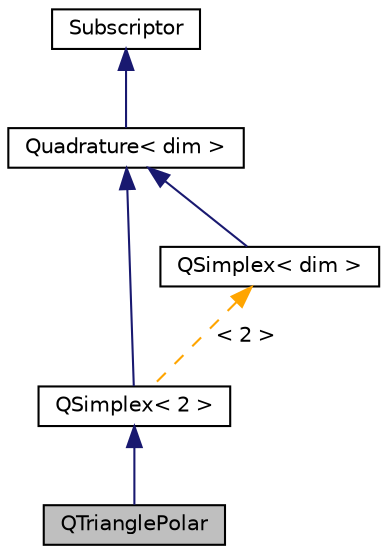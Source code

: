 digraph "QTrianglePolar"
{
 // LATEX_PDF_SIZE
  edge [fontname="Helvetica",fontsize="10",labelfontname="Helvetica",labelfontsize="10"];
  node [fontname="Helvetica",fontsize="10",shape=record];
  Node1 [label="QTrianglePolar",height=0.2,width=0.4,color="black", fillcolor="grey75", style="filled", fontcolor="black",tooltip=" "];
  Node2 -> Node1 [dir="back",color="midnightblue",fontsize="10",style="solid",fontname="Helvetica"];
  Node2 [label="QSimplex\< 2 \>",height=0.2,width=0.4,color="black", fillcolor="white", style="filled",URL="$classQSimplex.html",tooltip=" "];
  Node3 -> Node2 [dir="back",color="midnightblue",fontsize="10",style="solid",fontname="Helvetica"];
  Node3 [label="Quadrature\< dim \>",height=0.2,width=0.4,color="black", fillcolor="white", style="filled",URL="$classQuadrature.html",tooltip=" "];
  Node4 -> Node3 [dir="back",color="midnightblue",fontsize="10",style="solid",fontname="Helvetica"];
  Node4 [label="Subscriptor",height=0.2,width=0.4,color="black", fillcolor="white", style="filled",URL="$classSubscriptor.html",tooltip=" "];
  Node5 -> Node2 [dir="back",color="orange",fontsize="10",style="dashed",label=" \< 2 \>" ,fontname="Helvetica"];
  Node5 [label="QSimplex\< dim \>",height=0.2,width=0.4,color="black", fillcolor="white", style="filled",URL="$classQSimplex.html",tooltip=" "];
  Node3 -> Node5 [dir="back",color="midnightblue",fontsize="10",style="solid",fontname="Helvetica"];
}
